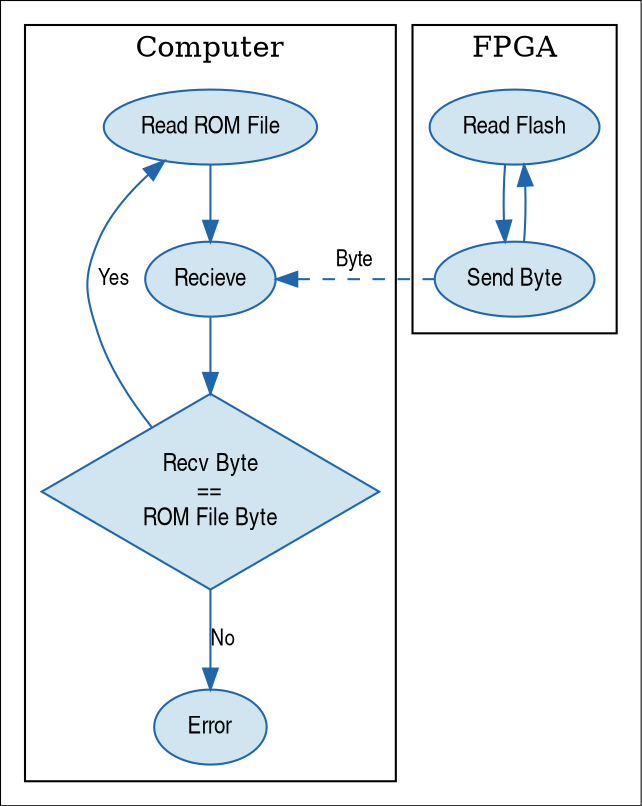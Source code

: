 digraph G {

    graph [rankdir=TB, ordering="out", nodesep=0.2, colorscheme=rdbu9];
    node [nodesep=0.2, label="\N", style="filled", colorscheme=rdbu9, color=9, fillcolor=6, fontname="Arial narrow", fontsize=12];
    edge [colorscheme=rdbu9, color=9, fontsize=11, fontname="Arial narrow"];

    subgraph clusterComputer{

        label = "Computer";

        c_file[label="Read ROM File"];
        c_recv[label="Recieve"];
        c_check[label="Recv Byte\n==\nROM File Byte", shape=diamond];
        c_exit[label="Error"];

        c_file -> c_check[dir="back", label="Yes", weight=0];
        c_file -> c_recv;
        c_recv -> c_check;
        //c_check -> c_file[label="Yes"];
        c_check -> c_exit[label="No"];

    };

    subgraph clusterFPGA{

        label = "FPGA";

        s_read[label="Read Flash"];
        s_send[label="Send Byte"];

        s_read -> s_send;
        s_send -> s_read;
    };

    c_recv -> s_send[dir="back", label="Byte", style="dashed", weight=0, constraint=false];

}
